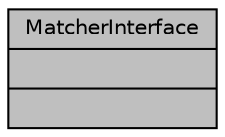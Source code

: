 digraph "MatcherInterface"
{
 // LATEX_PDF_SIZE
  bgcolor="transparent";
  edge [fontname="Helvetica",fontsize="10",labelfontname="Helvetica",labelfontsize="10"];
  node [fontname="Helvetica",fontsize="10",shape=record];
  Node1 [label="{MatcherInterface\n||}",height=0.2,width=0.4,color="black", fillcolor="grey75", style="filled", fontcolor="black",tooltip=" "];
}
